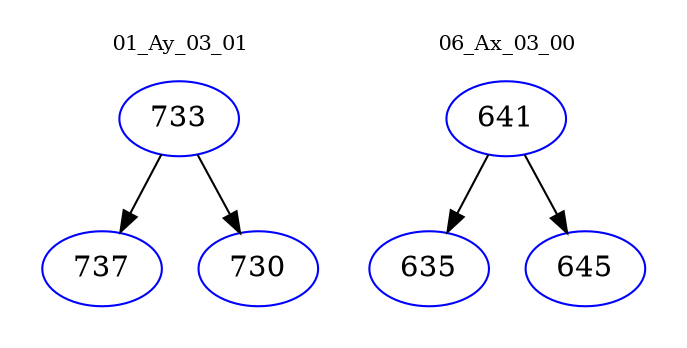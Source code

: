 digraph{
subgraph cluster_0 {
color = white
label = "01_Ay_03_01";
fontsize=10;
T0_733 [label="733", color="blue"]
T0_733 -> T0_737 [color="black"]
T0_737 [label="737", color="blue"]
T0_733 -> T0_730 [color="black"]
T0_730 [label="730", color="blue"]
}
subgraph cluster_1 {
color = white
label = "06_Ax_03_00";
fontsize=10;
T1_641 [label="641", color="blue"]
T1_641 -> T1_635 [color="black"]
T1_635 [label="635", color="blue"]
T1_641 -> T1_645 [color="black"]
T1_645 [label="645", color="blue"]
}
}
